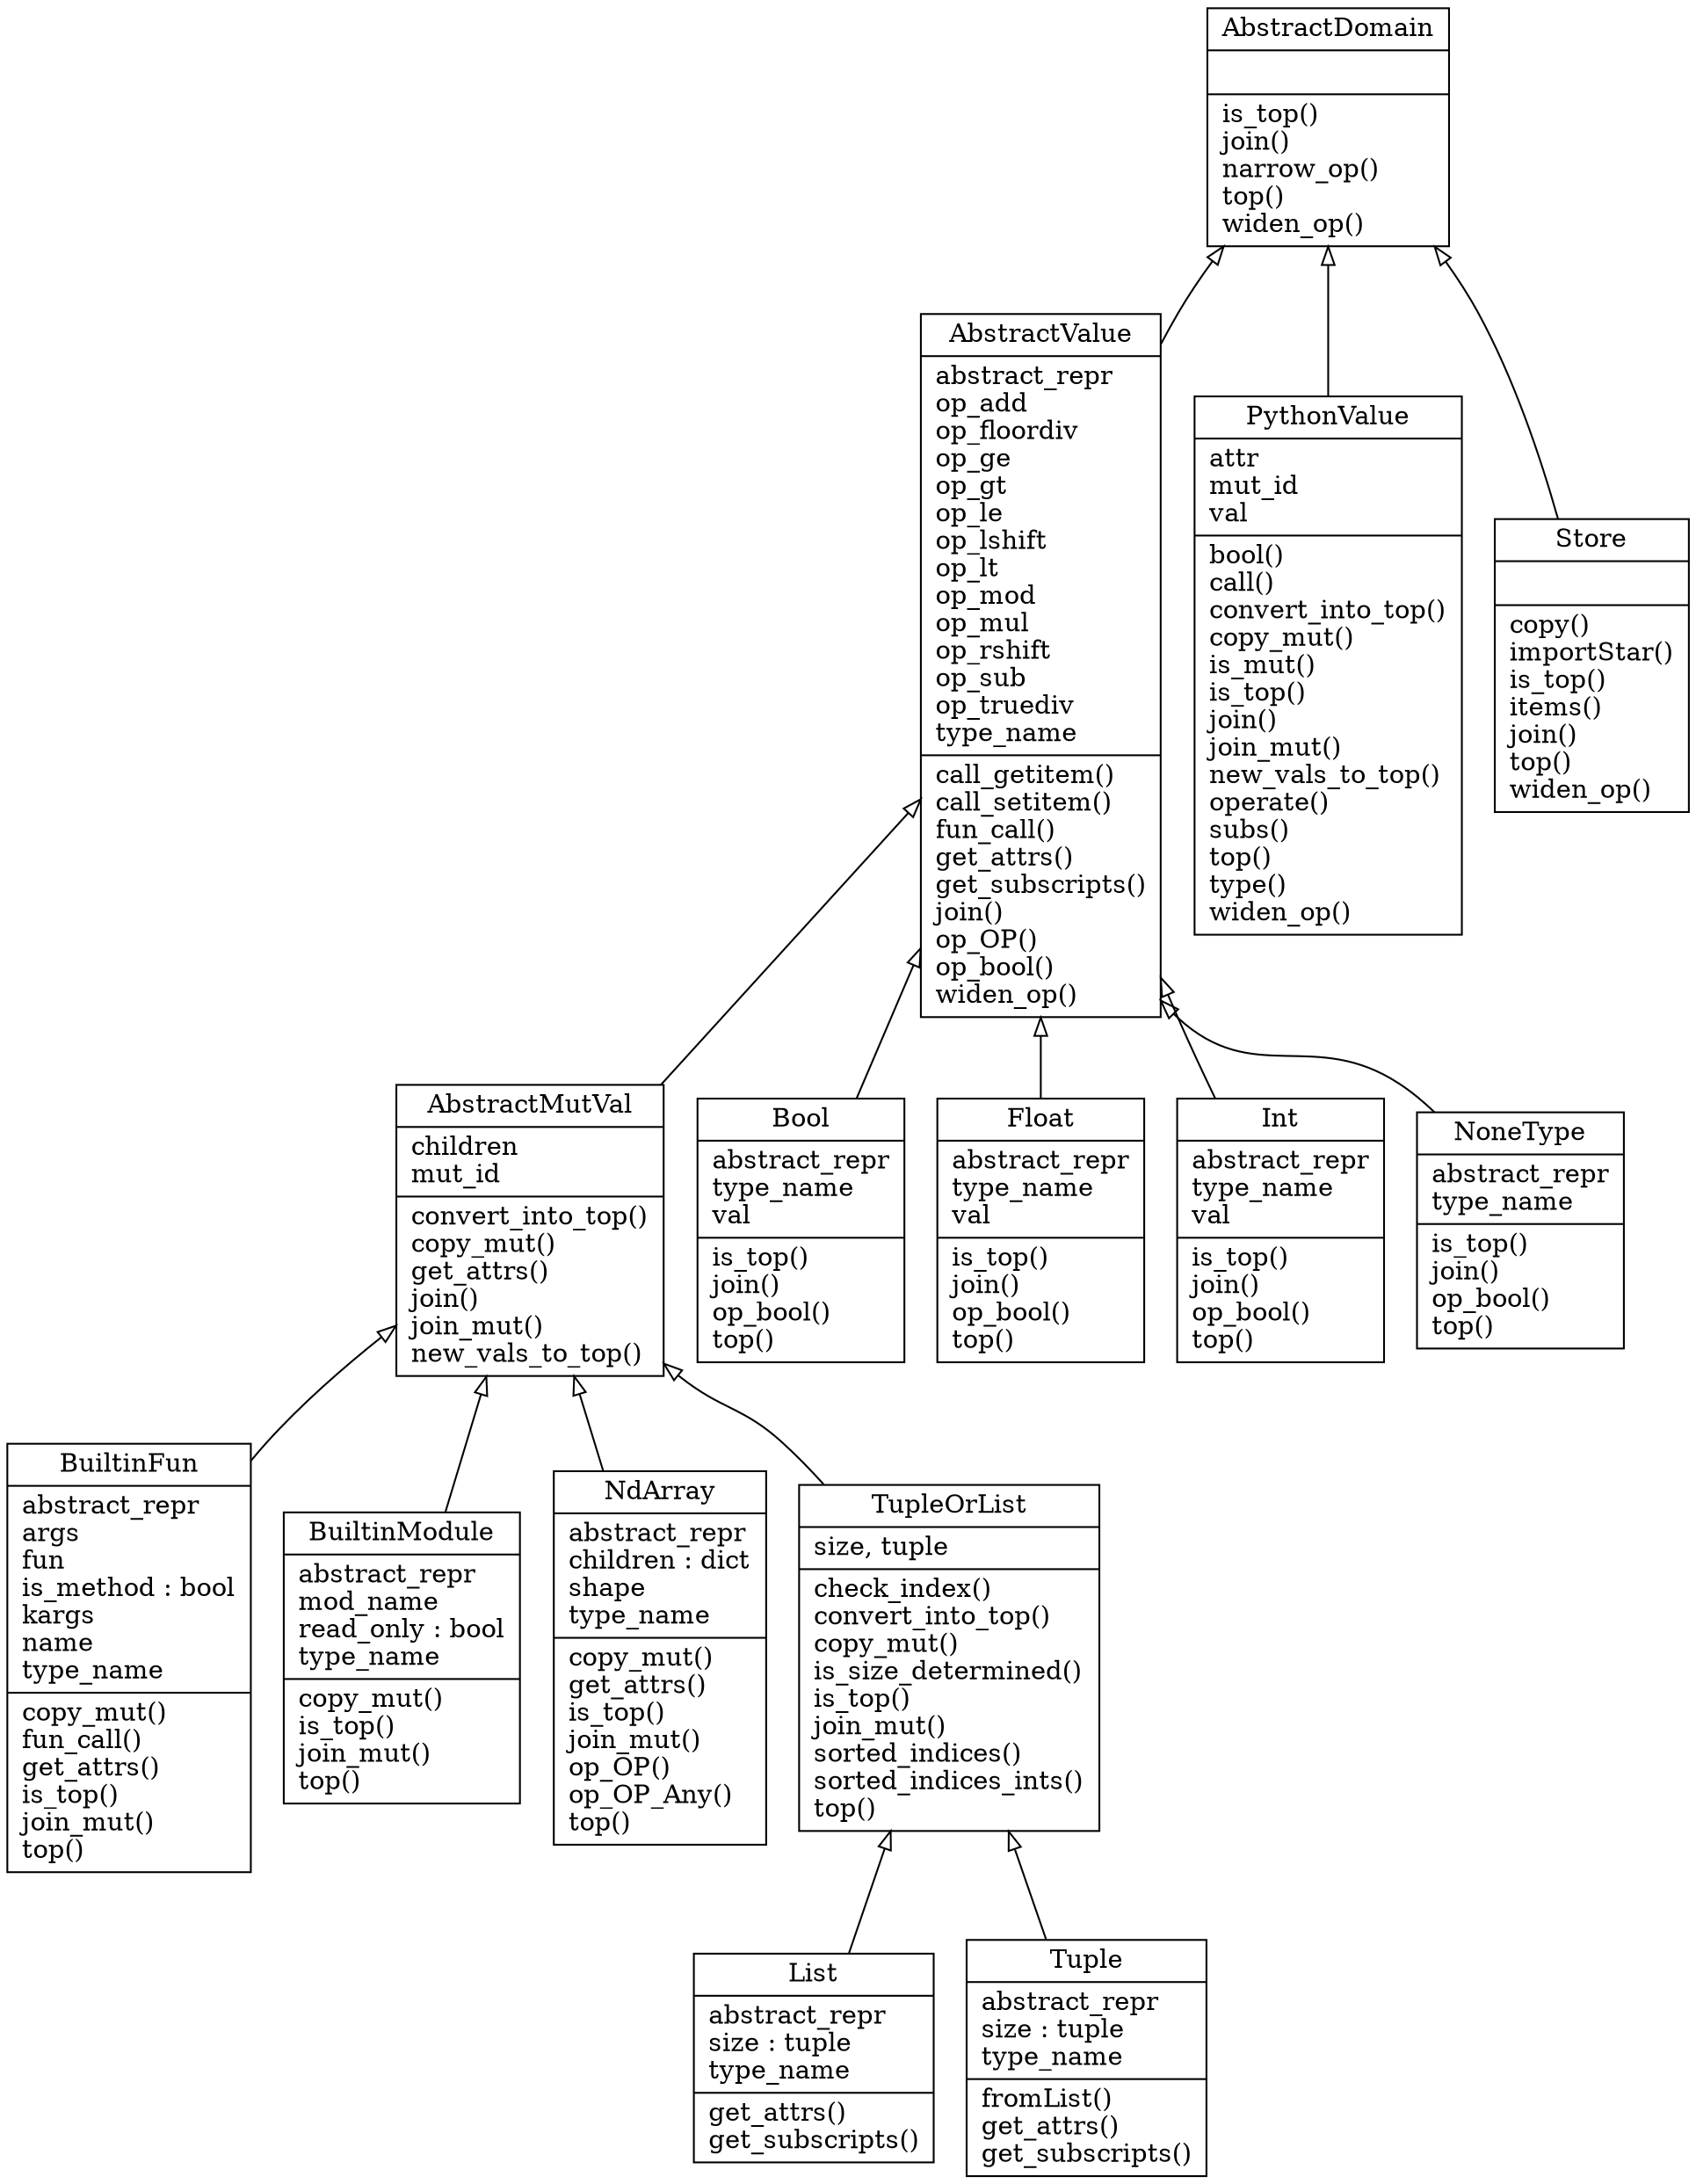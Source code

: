digraph "classes_Pytropos" {
charset="utf-8"
rankdir=BT
"1" [label="{AbstractDomain|\l|is_top()\ljoin()\lnarrow_op()\ltop()\lwiden_op()\l}", shape="record"];
"2" [label="{AbstractMutVal|children\lmut_id\l|convert_into_top()\lcopy_mut()\lget_attrs()\ljoin()\ljoin_mut()\lnew_vals_to_top()\l}", shape="record"];
"3" [label="{AbstractValue|abstract_repr\lop_add\lop_floordiv\lop_ge\lop_gt\lop_le\lop_lshift\lop_lt\lop_mod\lop_mul\lop_rshift\lop_sub\lop_truediv\ltype_name\l|call_getitem()\lcall_setitem()\lfun_call()\lget_attrs()\lget_subscripts()\ljoin()\lop_OP()\lop_bool()\lwiden_op()\l}", shape="record"];
"9" [label="{Bool|abstract_repr\ltype_name\lval\l|is_top()\ljoin()\lop_bool()\ltop()\l}", shape="record"];
//"10" [label="{BuiltinClass|abstract_repr\largs\lkargs\lklass\lklass_name\ltype_name\l|class_top()\lcopy_mut()\lfun_call()\lget_attrs()\lis_top()\ljoin_mut()\ltop()\l}", shape="record"];
"11" [label="{BuiltinFun|abstract_repr\largs\lfun\lis_method : bool\lkargs\lname\ltype_name\l|copy_mut()\lfun_call()\lget_attrs()\lis_top()\ljoin_mut()\ltop()\l}", shape="record"];
"12" [label="{BuiltinModule|abstract_repr\lmod_name\lread_only : bool\ltype_name\l|copy_mut()\lis_top()\ljoin_mut()\ltop()\l}", shape="record"];
//"13" [label="{BuiltinType|\l|get_absvalue()\l}", shape="record"];
"15" [label="{Float|abstract_repr\ltype_name\lval\l|is_top()\ljoin()\lop_bool()\ltop()\l}", shape="record"];
"17" [label="{Int|abstract_repr\ltype_name\lval\l|is_top()\ljoin()\lop_bool()\ltop()\l}", shape="record"];
"20" [label="{List|abstract_repr\lsize : tuple\ltype_name\l|get_attrs()\lget_subscripts()\l}", shape="record"];
"21" [label="{NdArray|abstract_repr\lchildren : dict\lshape\ltype_name\l|copy_mut()\lget_attrs()\lis_top()\ljoin_mut()\lop_OP()\lop_OP_Any()\ltop()\l}", shape="record"];
"27" [label="{NoneType|abstract_repr\ltype_name\l|is_top()\ljoin()\lop_bool()\ltop()\l}", shape="record"];
"29" [label="{PythonValue|attr\lmut_id\lval\l|bool()\lcall()\lconvert_into_top()\lcopy_mut()\lis_mut()\lis_top()\ljoin()\ljoin_mut()\lnew_vals_to_top()\loperate()\lsubs()\ltop()\ltype()\lwiden_op()\l}", shape="record"];
//"31" [label="{PytroposTransformer|console : bool\lcursorline\lfilename\lscope_level : int\ltype_comment\l|add_stmt_print_store()\lisoncursor()\lvisit()\lvisit_AnnAssign()\lvisit_Assign()\lvisit_Attribute()\lvisit_AugAssign()\lvisit_BinOp()\lvisit_Call()\lvisit_Compare()\lvisit_Delete()\lvisit_Expr()\lvisit_If()\lvisit_Import()\lvisit_ImportFrom()\lvisit_Index()\lvisit_List()\lvisit_Module()\lvisit_Name()\lvisit_NameConstant()\lvisit_Num()\lvisit_Starred()\lvisit_Subscript()\lvisit_Tuple()\lvisit_While()\lvisit_keyword()\l}", shape="record"];
"34" [label="{Store|\l|copy()\limportStar()\lis_top()\litems()\ljoin()\ltop()\lwiden_op()\l}", shape="record"];
"40" [label="{Tuple|abstract_repr\lsize : tuple\ltype_name\l|fromList()\lget_attrs()\lget_subscripts()\l}", shape="record"];
"41" [label="{TupleOrList|size, tuple\l|check_index()\lconvert_into_top()\lcopy_mut()\lis_size_determined()\lis_top()\ljoin_mut()\lsorted_indices()\lsorted_indices_ints()\ltop()\l}", shape="record"];
"2" -> "3" [arrowhead="empty", arrowtail="none"];
"3" -> "1" [arrowhead="empty", arrowtail="none"];
"9" -> "3" [arrowhead="empty", arrowtail="none"];
//"10" -> "2" [arrowhead="empty", arrowtail="none"];
"11" -> "2" [arrowhead="empty", arrowtail="none"];
"12" -> "2" [arrowhead="empty", arrowtail="none"];
//"13" -> "2" [arrowhead="empty", arrowtail="none"];
"15" -> "3" [arrowhead="empty", arrowtail="none"];
"17" -> "3" [arrowhead="empty", arrowtail="none"];
"20" -> "41" [arrowhead="empty", arrowtail="none"];
"21" -> "2" [arrowhead="empty", arrowtail="none"];
//"22" -> "13" [arrowhead="empty", arrowtail="none"];
"27" -> "3" [arrowhead="empty", arrowtail="none"];
"29" -> "1" [arrowhead="empty", arrowtail="none"];
"34" -> "1" [arrowhead="empty", arrowtail="none"];
"40" -> "41" [arrowhead="empty", arrowtail="none"];
"41" -> "2" [arrowhead="empty", arrowtail="none"];
//"43" -> "13" [arrowhead="empty", arrowtail="none"];
}
